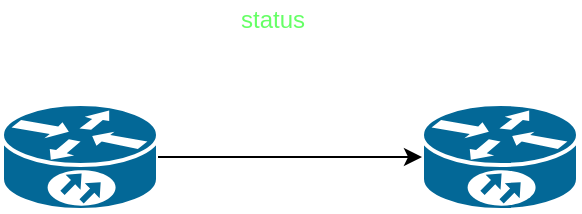 <mxfile version="13.7.3" type="github">
  <diagram name="Page-1" id="822b0af5-4adb-64df-f703-e8dfc1f81529">
    <mxGraphModel dx="1488" dy="876" grid="1" gridSize="10" guides="1" tooltips="1" connect="1" arrows="1" fold="1" page="1" pageScale="1" pageWidth="1100" pageHeight="850" background="#ffffff" math="0" shadow="0">
      <root>
        <mxCell id="0" />
        <mxCell id="1" parent="0" />
        <mxCell id="Zt_ZK-mCpsZQQSlo8BQE-1" value="" style="shape=mxgraph.cisco.routers.10700;html=1;pointerEvents=1;dashed=0;fillColor=#036897;strokeColor=#ffffff;strokeWidth=2;verticalLabelPosition=bottom;verticalAlign=top;align=center;outlineConnect=0;" parent="1" vertex="1">
          <mxGeometry x="330" y="372" width="78" height="53" as="geometry" />
        </mxCell>
        <mxCell id="Zt_ZK-mCpsZQQSlo8BQE-2" value="" style="shape=mxgraph.cisco.routers.10700;html=1;pointerEvents=1;dashed=0;fillColor=#036897;strokeColor=#ffffff;strokeWidth=2;verticalLabelPosition=bottom;verticalAlign=top;align=center;outlineConnect=0;" parent="1" vertex="1">
          <mxGeometry x="540" y="372" width="78" height="53" as="geometry" />
        </mxCell>
        <mxCell id="Zt_ZK-mCpsZQQSlo8BQE-3" value="" style="endArrow=classic;html=1;" parent="1" source="Zt_ZK-mCpsZQQSlo8BQE-1" target="Zt_ZK-mCpsZQQSlo8BQE-2" edge="1">
          <mxGeometry width="50" height="50" relative="1" as="geometry">
            <mxPoint x="730" y="470" as="sourcePoint" />
            <mxPoint x="780" y="420" as="targetPoint" />
          </mxGeometry>
        </mxCell>
        <mxCell id="Zt_ZK-mCpsZQQSlo8BQE-4" value="status" style="text;html=1;align=center;verticalAlign=middle;resizable=0;points=[];autosize=1;fontColor=#66FF66;" parent="1" vertex="1">
          <mxGeometry x="440" y="320" width="50" height="20" as="geometry" />
        </mxCell>
      </root>
    </mxGraphModel>
  </diagram>
</mxfile>
